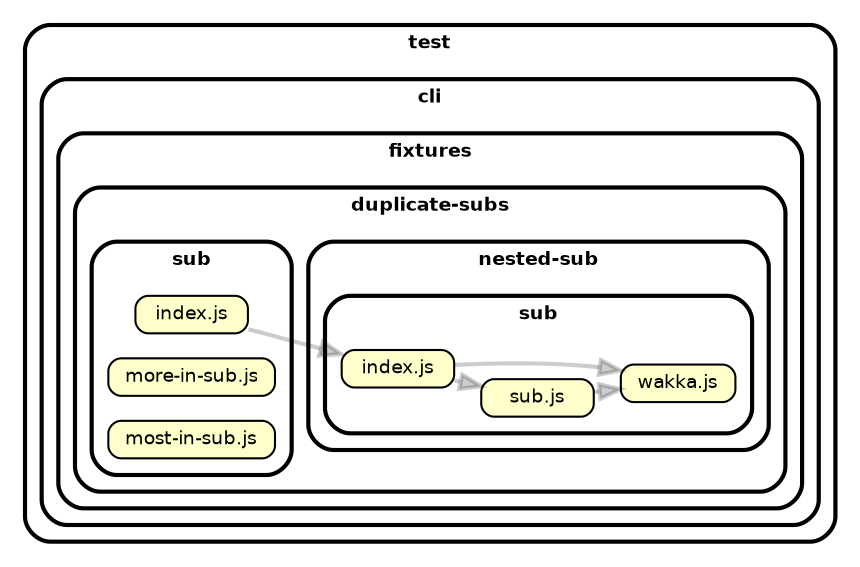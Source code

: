 strict digraph "dependency-cruiser output"{
    ordering=out
    rankdir=LR
    splines=true
    overlap=false
    nodesep=0.16
    ranksep=0.18
    fontname="Helvetica-bold"
    fontsize=9
    style="rounded,bold,filled"
    fillcolor="#ffffff"
    compound=true
    node [shape=box style="rounded, filled" fillcolor="#ffffcc" height=0.2 fontname=Helvetica fontsize=9]
    edge [color="#00000033" penwidth=2.0 arrowhead=normal fontname=Helvetica fontsize=9]

    subgraph "cluster_test" {label="test" subgraph "cluster_test/cli" {label="cli" subgraph "cluster_test/cli/fixtures" {label="fixtures" subgraph "cluster_test/cli/fixtures/duplicate-subs" {label="duplicate-subs" subgraph "cluster_test/cli/fixtures/duplicate-subs/nested-sub" {label="nested-sub" subgraph "cluster_test/cli/fixtures/duplicate-subs/nested-sub/sub" {label="sub" "test/cli/fixtures/duplicate-subs/nested-sub/sub/index.js" [label="index.js" URL="test/cli/fixtures/duplicate-subs/nested-sub/sub/index.js"] } } } } } }
    subgraph "cluster_test" {label="test" subgraph "cluster_test/cli" {label="cli" subgraph "cluster_test/cli/fixtures" {label="fixtures" subgraph "cluster_test/cli/fixtures/duplicate-subs" {label="duplicate-subs" subgraph "cluster_test/cli/fixtures/duplicate-subs/nested-sub" {label="nested-sub" subgraph "cluster_test/cli/fixtures/duplicate-subs/nested-sub/sub" {label="sub" "test/cli/fixtures/duplicate-subs/nested-sub/sub/sub.js" [label="sub.js" URL="test/cli/fixtures/duplicate-subs/nested-sub/sub/sub.js"] } } } } } }
    subgraph "cluster_test" {label="test" subgraph "cluster_test/cli" {label="cli" subgraph "cluster_test/cli/fixtures" {label="fixtures" subgraph "cluster_test/cli/fixtures/duplicate-subs" {label="duplicate-subs" subgraph "cluster_test/cli/fixtures/duplicate-subs/nested-sub" {label="nested-sub" subgraph "cluster_test/cli/fixtures/duplicate-subs/nested-sub/sub" {label="sub" "test/cli/fixtures/duplicate-subs/nested-sub/sub/wakka.js" [label="wakka.js" URL="test/cli/fixtures/duplicate-subs/nested-sub/sub/wakka.js"] } } } } } }
    subgraph "cluster_test" {label="test" subgraph "cluster_test/cli" {label="cli" subgraph "cluster_test/cli/fixtures" {label="fixtures" subgraph "cluster_test/cli/fixtures/duplicate-subs" {label="duplicate-subs" subgraph "cluster_test/cli/fixtures/duplicate-subs/sub" {label="sub" "test/cli/fixtures/duplicate-subs/sub/index.js" [label="index.js" URL="test/cli/fixtures/duplicate-subs/sub/index.js"] } } } } }
    subgraph "cluster_test" {label="test" subgraph "cluster_test/cli" {label="cli" subgraph "cluster_test/cli/fixtures" {label="fixtures" subgraph "cluster_test/cli/fixtures/duplicate-subs" {label="duplicate-subs" subgraph "cluster_test/cli/fixtures/duplicate-subs/sub" {label="sub" "test/cli/fixtures/duplicate-subs/sub/more-in-sub.js" [label="more-in-sub.js" URL="test/cli/fixtures/duplicate-subs/sub/more-in-sub.js"] } } } } }
    subgraph "cluster_test" {label="test" subgraph "cluster_test/cli" {label="cli" subgraph "cluster_test/cli/fixtures" {label="fixtures" subgraph "cluster_test/cli/fixtures/duplicate-subs" {label="duplicate-subs" subgraph "cluster_test/cli/fixtures/duplicate-subs/sub" {label="sub" "test/cli/fixtures/duplicate-subs/sub/most-in-sub.js" [label="most-in-sub.js" URL="test/cli/fixtures/duplicate-subs/sub/most-in-sub.js"] } } } } }

    "test/cli/fixtures/duplicate-subs/nested-sub/sub/index.js" -> "test/cli/fixtures/duplicate-subs/nested-sub/sub/sub.js"
    "test/cli/fixtures/duplicate-subs/nested-sub/sub/index.js" -> "test/cli/fixtures/duplicate-subs/nested-sub/sub/wakka.js"
    "test/cli/fixtures/duplicate-subs/nested-sub/sub/sub.js" -> "test/cli/fixtures/duplicate-subs/nested-sub/sub/wakka.js"
    "test/cli/fixtures/duplicate-subs/sub/index.js" -> "test/cli/fixtures/duplicate-subs/nested-sub/sub/index.js"
}

